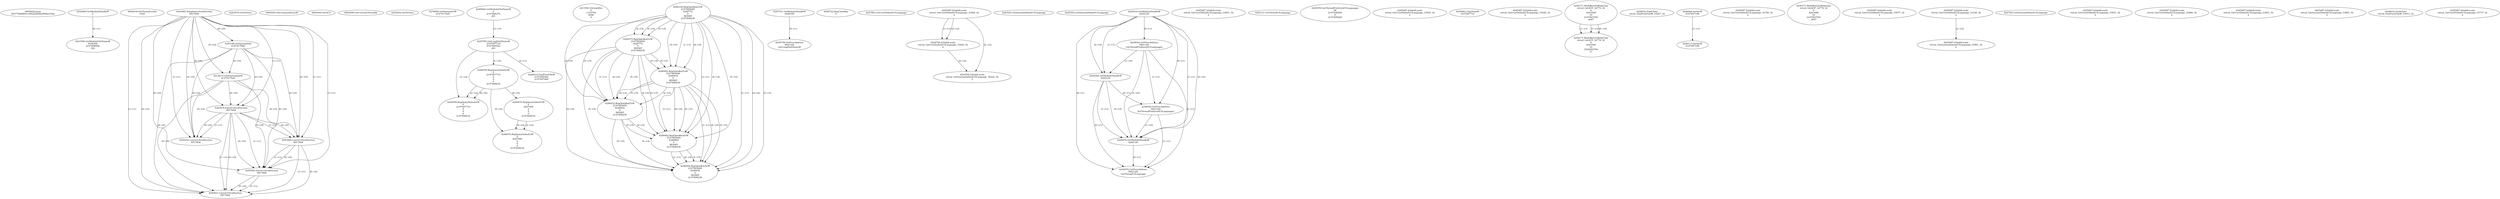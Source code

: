 // Global SCDG with merge call
digraph {
	0 [label="6850628.main
003778d9885c149a25b06bc8982a19ab"]
	1 [label="4254480.GetModuleHandleW
0"]
	2 [label="6844434.SetThreadLocale
1024"]
	3 [label="4243965.InitializeCriticalSection
6917004"]
	4 [label="4243979.GetVersion
"]
	5 [label="4250188.GetSystemInfo
2147417660"]
	3 -> 5 [label="(0-->0)"]
	6 [label="6844540.GetCommandLineW
"]
	7 [label="4214413.GetStartupInfoW
2147417624"]
	3 -> 7 [label="(0-->0)"]
	5 -> 7 [label="(0-->0)"]
	8 [label="6844560.GetACP
"]
	9 [label="6844580.GetCurrentThreadId
"]
	10 [label="4250204.GetVersion
"]
	11 [label="4276690.GetVersionExW
2147417420"]
	12 [label="4243306.GetModuleFileNameW
4194304
2147408904
522"]
	1 -> 12 [label="(0-->1)"]
	13 [label="4248064.GetModuleFileNameW
0
2147408370
261"]
	14 [label="4215383.VirtualAlloc
0
1310704
4096
4"]
	15 [label="4246338.RegOpenKeyExW
2147483649
4246772
0
983065
2147408236"]
	16 [label="4246372.RegOpenKeyExW
2147483650
4246772
0
983065
2147408236"]
	15 -> 16 [label="(2-->2)"]
	15 -> 16 [label="(4-->4)"]
	15 -> 16 [label="(5-->5)"]
	17 [label="4246402.RegOpenKeyExW
2147483649
4246832
0
983065
2147408236"]
	15 -> 17 [label="(1-->1)"]
	15 -> 17 [label="(4-->4)"]
	16 -> 17 [label="(4-->4)"]
	15 -> 17 [label="(5-->5)"]
	16 -> 17 [label="(5-->5)"]
	18 [label="4246432.RegOpenKeyExW
2147483650
4246832
0
983065
2147408236"]
	16 -> 18 [label="(1-->1)"]
	17 -> 18 [label="(2-->2)"]
	15 -> 18 [label="(4-->4)"]
	16 -> 18 [label="(4-->4)"]
	17 -> 18 [label="(4-->4)"]
	15 -> 18 [label="(5-->5)"]
	16 -> 18 [label="(5-->5)"]
	17 -> 18 [label="(5-->5)"]
	19 [label="4246462.RegOpenKeyExW
2147483649
4246884
0
983065
2147408236"]
	15 -> 19 [label="(1-->1)"]
	17 -> 19 [label="(1-->1)"]
	15 -> 19 [label="(4-->4)"]
	16 -> 19 [label="(4-->4)"]
	17 -> 19 [label="(4-->4)"]
	18 -> 19 [label="(4-->4)"]
	15 -> 19 [label="(5-->5)"]
	16 -> 19 [label="(5-->5)"]
	17 -> 19 [label="(5-->5)"]
	18 -> 19 [label="(5-->5)"]
	20 [label="4246492.RegOpenKeyExW
2147483649
4246936
0
983065
2147408236"]
	15 -> 20 [label="(1-->1)"]
	17 -> 20 [label="(1-->1)"]
	19 -> 20 [label="(1-->1)"]
	15 -> 20 [label="(4-->4)"]
	16 -> 20 [label="(4-->4)"]
	17 -> 20 [label="(4-->4)"]
	18 -> 20 [label="(4-->4)"]
	19 -> 20 [label="(4-->4)"]
	15 -> 20 [label="(5-->5)"]
	16 -> 20 [label="(5-->5)"]
	17 -> 20 [label="(5-->5)"]
	18 -> 20 [label="(5-->5)"]
	19 -> 20 [label="(5-->5)"]
	21 [label="4245741.GetModuleHandleW
4246160"]
	22 [label="4245758.GetProcAddress
9441320
GetLongPathNameW"]
	21 -> 22 [label="(0-->1)"]
	23 [label="4245785.GetLongPathNameW
2147407710
2147406542
261"]
	13 -> 23 [label="(3-->3)"]
	24 [label="4246556.RegQueryValueExW
0
2147407710
0
0
0
2147408232"]
	23 -> 24 [label="(1-->2)"]
	25 [label="4246635.RegQueryValueExW
0
4247000
0
0
0
2147408232"]
	24 -> 25 [label="(6-->6)"]
	26 [label="4246722.RegCloseKey
0"]
	27 [label="4247883.GetUserDefaultUILanguage
"]
	28 [label="4245418.EnterCriticalSection
6917004"]
	3 -> 28 [label="(1-->1)"]
	3 -> 28 [label="(0-->0)"]
	5 -> 28 [label="(0-->0)"]
	7 -> 28 [label="(0-->0)"]
	29 [label="4245469.LeaveCriticalSection
6917004"]
	3 -> 29 [label="(1-->1)"]
	28 -> 29 [label="(1-->1)"]
	3 -> 29 [label="(0-->0)"]
	5 -> 29 [label="(0-->0)"]
	7 -> 29 [label="(0-->0)"]
	28 -> 29 [label="(0-->0)"]
	30 [label="4245487.IsValidLocale
retval_GetUserDefaultUILanguage_33926_32
2"]
	31 [label="4244766.IsValidLocale
retval_GetUserDefaultUILanguage_33926_32
2"]
	30 -> 31 [label="(1-->1)"]
	30 -> 31 [label="(2-->2)"]
	32 [label="4245525.GetSystemDefaultUILanguage
"]
	33 [label="4245552.GetSystemDefaultUILanguage
"]
	34 [label="4244766.IsValidLocale
retval_GetSystemDefaultUILanguage_34222_32
2"]
	30 -> 34 [label="(2-->2)"]
	31 -> 34 [label="(2-->2)"]
	35 [label="4245580.EnterCriticalSection
6917004"]
	3 -> 35 [label="(1-->1)"]
	28 -> 35 [label="(1-->1)"]
	29 -> 35 [label="(1-->1)"]
	3 -> 35 [label="(0-->0)"]
	5 -> 35 [label="(0-->0)"]
	7 -> 35 [label="(0-->0)"]
	28 -> 35 [label="(0-->0)"]
	29 -> 35 [label="(0-->0)"]
	36 [label="4245621.LeaveCriticalSection
6917004"]
	3 -> 36 [label="(1-->1)"]
	28 -> 36 [label="(1-->1)"]
	29 -> 36 [label="(1-->1)"]
	35 -> 36 [label="(1-->1)"]
	3 -> 36 [label="(0-->0)"]
	5 -> 36 [label="(0-->0)"]
	7 -> 36 [label="(0-->0)"]
	28 -> 36 [label="(0-->0)"]
	29 -> 36 [label="(0-->0)"]
	35 -> 36 [label="(0-->0)"]
	37 [label="4244018.GetModuleHandleW
4244120"]
	38 [label="4244024.GetProcAddress
9441320
GetThreadPreferredUILanguages"]
	37 -> 38 [label="(0-->1)"]
	39 [label="4244044.GetModuleHandleW
4244120"]
	37 -> 39 [label="(1-->1)"]
	37 -> 39 [label="(0-->0)"]
	38 -> 39 [label="(1-->0)"]
	40 [label="4244050.GetProcAddress
9441320
SetThreadPreferredUILanguages"]
	37 -> 40 [label="(0-->1)"]
	38 -> 40 [label="(1-->1)"]
	39 -> 40 [label="(0-->1)"]
	41 [label="4244070.GetModuleHandleW
4244120"]
	37 -> 41 [label="(1-->1)"]
	39 -> 41 [label="(1-->1)"]
	37 -> 41 [label="(0-->0)"]
	38 -> 41 [label="(1-->0)"]
	39 -> 41 [label="(0-->0)"]
	40 -> 41 [label="(1-->0)"]
	42 [label="4244076.GetProcAddress
9441320
GetThreadUILanguage"]
	37 -> 42 [label="(0-->1)"]
	38 -> 42 [label="(1-->1)"]
	39 -> 42 [label="(0-->1)"]
	40 -> 42 [label="(1-->1)"]
	41 -> 42 [label="(0-->1)"]
	43 [label="4246599.RegQueryValueExW
0
2147407710
0
0
0
2147408232"]
	23 -> 43 [label="(1-->2)"]
	24 -> 43 [label="(2-->2)"]
	24 -> 43 [label="(6-->6)"]
	44 [label="4245487.IsValidLocale
retval_GetUserDefaultUILanguage_33851_32
2"]
	45 [label="4245121.GetThreadUILanguage
"]
	46 [label="4245059.GetThreadPreferredUILanguages
56
2147408200
0
2147408240"]
	47 [label="4245487.IsValidLocale
retval_GetUserDefaultUILanguage_33525_32
2"]
	48 [label="4245683.CharNextW
2147407716"]
	49 [label="4245487.IsValidLocale
retval_GetUserDefaultUILanguage_33520_32
2"]
	50 [label="4250171.MultiByteToWideChar
retval_GetACP_32774_32
0
4243508
10
2147403704
2047"]
	51 [label="4250171.MultiByteToWideChar
retval_GetACP_32774_32
0
4243508
10
3224282764
11"]
	50 -> 51 [label="(1-->1)"]
	50 -> 51 [label="(3-->3)"]
	50 -> 51 [label="(4-->4)"]
	52 [label="4246014.FindFirstFileW
2147406542
2147407064"]
	23 -> 52 [label="(2-->1)"]
	53 [label="4246032.FindClose
retval_FindFirstFileW_33027_32"]
	54 [label="4246044.lstrlenW
2147407108"]
	55 [label="4246113.lstrlenW
2147407108"]
	54 -> 55 [label="(1-->1)"]
	56 [label="4245487.IsValidLocale
retval_GetUserDefaultUILanguage_33749_32
2"]
	57 [label="4250171.MultiByteToWideChar
retval_GetACP_32774_32
0
4243488
16
2147403704
2047"]
	58 [label="4245487.IsValidLocale
retval_GetUserDefaultUILanguage_33077_32
2"]
	59 [label="4245487.IsValidLocale
retval_GetUserDefaultUILanguage_33140_32
2"]
	60 [label="4247923.GetSystemDefaultUILanguage
"]
	61 [label="4245487.IsValidLocale
retval_GetSystemDefaultUILanguage_33801_32
2"]
	59 -> 61 [label="(2-->2)"]
	62 [label="4245487.IsValidLocale
retval_GetUserDefaultUILanguage_33451_32
2"]
	63 [label="4245487.IsValidLocale
retval_GetUserDefaultUILanguage_33686_32
2"]
	64 [label="4245487.IsValidLocale
retval_GetUserDefaultUILanguage_33403_32
2"]
	65 [label="4245454.LeaveCriticalSection
6917004"]
	3 -> 65 [label="(1-->1)"]
	28 -> 65 [label="(1-->1)"]
	3 -> 65 [label="(0-->0)"]
	5 -> 65 [label="(0-->0)"]
	7 -> 65 [label="(0-->0)"]
	28 -> 65 [label="(0-->0)"]
	66 [label="4245487.IsValidLocale
retval_GetSystemDefaultUILanguage_33805_32
2"]
	67 [label="4246032.FindClose
retval_FindFirstFileW_33013_32"]
	68 [label="4246676.RegQueryValueExW
0
4247000
0
0
0
2147408232"]
	25 -> 68 [label="(2-->2)"]
	24 -> 68 [label="(6-->6)"]
	25 -> 68 [label="(6-->6)"]
	69 [label="4245487.IsValidLocale
retval_GetUserDefaultUILanguage_33737_32
2"]
}
